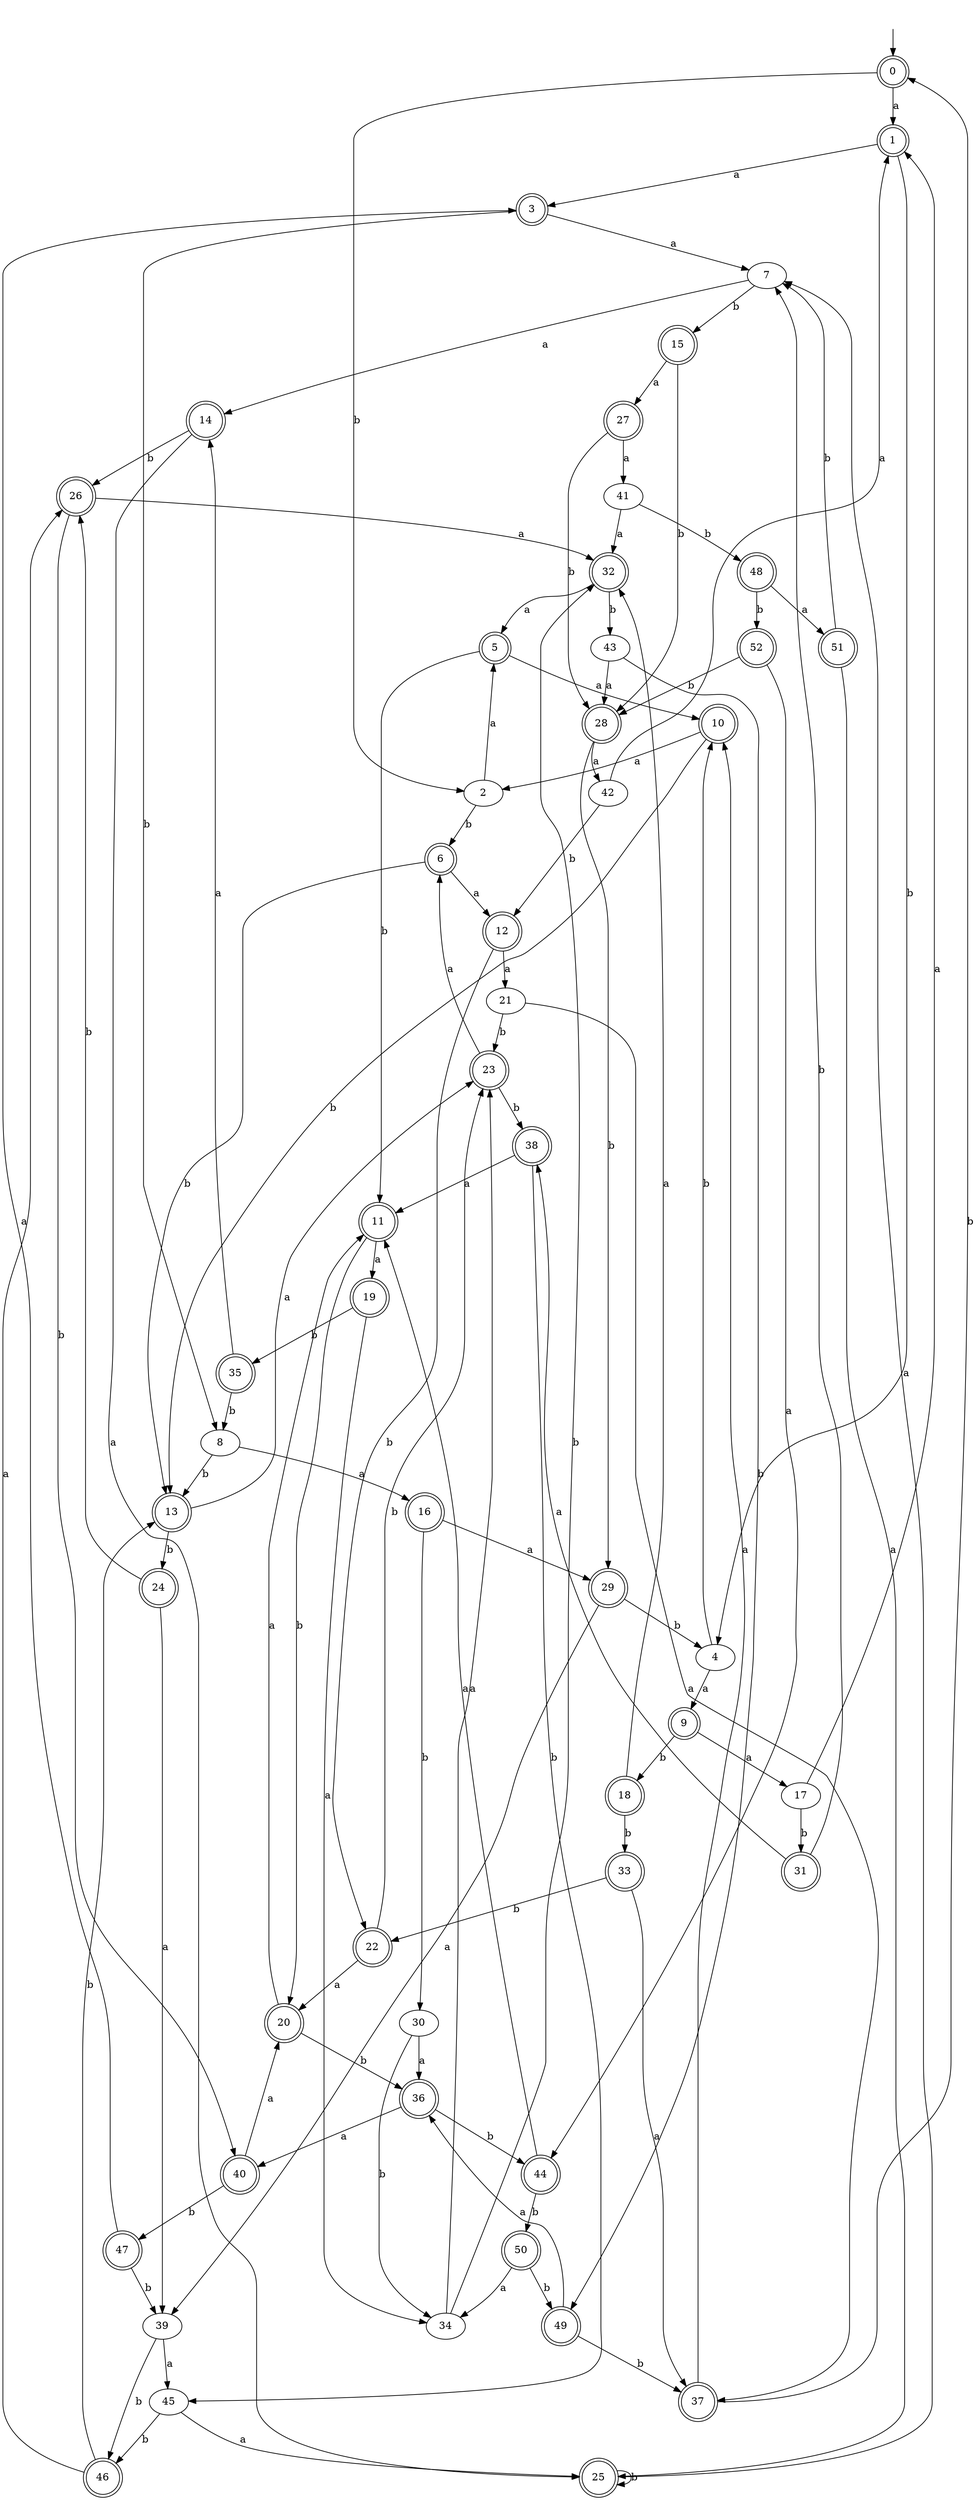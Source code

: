 digraph RandomDFA {
  __start0 [label="", shape=none];
  __start0 -> 0 [label=""];
  0 [shape=circle] [shape=doublecircle]
  0 -> 1 [label="a"]
  0 -> 2 [label="b"]
  1 [shape=doublecircle]
  1 -> 3 [label="a"]
  1 -> 4 [label="b"]
  2
  2 -> 5 [label="a"]
  2 -> 6 [label="b"]
  3 [shape=doublecircle]
  3 -> 7 [label="a"]
  3 -> 8 [label="b"]
  4
  4 -> 9 [label="a"]
  4 -> 10 [label="b"]
  5 [shape=doublecircle]
  5 -> 10 [label="a"]
  5 -> 11 [label="b"]
  6 [shape=doublecircle]
  6 -> 12 [label="a"]
  6 -> 13 [label="b"]
  7
  7 -> 14 [label="a"]
  7 -> 15 [label="b"]
  8
  8 -> 16 [label="a"]
  8 -> 13 [label="b"]
  9 [shape=doublecircle]
  9 -> 17 [label="a"]
  9 -> 18 [label="b"]
  10 [shape=doublecircle]
  10 -> 2 [label="a"]
  10 -> 13 [label="b"]
  11 [shape=doublecircle]
  11 -> 19 [label="a"]
  11 -> 20 [label="b"]
  12 [shape=doublecircle]
  12 -> 21 [label="a"]
  12 -> 22 [label="b"]
  13 [shape=doublecircle]
  13 -> 23 [label="a"]
  13 -> 24 [label="b"]
  14 [shape=doublecircle]
  14 -> 25 [label="a"]
  14 -> 26 [label="b"]
  15 [shape=doublecircle]
  15 -> 27 [label="a"]
  15 -> 28 [label="b"]
  16 [shape=doublecircle]
  16 -> 29 [label="a"]
  16 -> 30 [label="b"]
  17
  17 -> 1 [label="a"]
  17 -> 31 [label="b"]
  18 [shape=doublecircle]
  18 -> 32 [label="a"]
  18 -> 33 [label="b"]
  19 [shape=doublecircle]
  19 -> 34 [label="a"]
  19 -> 35 [label="b"]
  20 [shape=doublecircle]
  20 -> 11 [label="a"]
  20 -> 36 [label="b"]
  21
  21 -> 37 [label="a"]
  21 -> 23 [label="b"]
  22 [shape=doublecircle]
  22 -> 20 [label="a"]
  22 -> 23 [label="b"]
  23 [shape=doublecircle]
  23 -> 6 [label="a"]
  23 -> 38 [label="b"]
  24 [shape=doublecircle]
  24 -> 39 [label="a"]
  24 -> 26 [label="b"]
  25 [shape=doublecircle]
  25 -> 7 [label="a"]
  25 -> 25 [label="b"]
  26 [shape=doublecircle]
  26 -> 32 [label="a"]
  26 -> 40 [label="b"]
  27 [shape=doublecircle]
  27 -> 41 [label="a"]
  27 -> 28 [label="b"]
  28 [shape=doublecircle]
  28 -> 42 [label="a"]
  28 -> 29 [label="b"]
  29 [shape=doublecircle]
  29 -> 39 [label="a"]
  29 -> 4 [label="b"]
  30
  30 -> 36 [label="a"]
  30 -> 34 [label="b"]
  31 [shape=doublecircle]
  31 -> 38 [label="a"]
  31 -> 7 [label="b"]
  32 [shape=doublecircle]
  32 -> 5 [label="a"]
  32 -> 43 [label="b"]
  33 [shape=doublecircle]
  33 -> 37 [label="a"]
  33 -> 22 [label="b"]
  34
  34 -> 23 [label="a"]
  34 -> 32 [label="b"]
  35 [shape=doublecircle]
  35 -> 14 [label="a"]
  35 -> 8 [label="b"]
  36 [shape=doublecircle]
  36 -> 40 [label="a"]
  36 -> 44 [label="b"]
  37 [shape=doublecircle]
  37 -> 10 [label="a"]
  37 -> 0 [label="b"]
  38 [shape=doublecircle]
  38 -> 11 [label="a"]
  38 -> 45 [label="b"]
  39
  39 -> 45 [label="a"]
  39 -> 46 [label="b"]
  40 [shape=doublecircle]
  40 -> 20 [label="a"]
  40 -> 47 [label="b"]
  41
  41 -> 32 [label="a"]
  41 -> 48 [label="b"]
  42
  42 -> 1 [label="a"]
  42 -> 12 [label="b"]
  43
  43 -> 28 [label="a"]
  43 -> 49 [label="b"]
  44 [shape=doublecircle]
  44 -> 11 [label="a"]
  44 -> 50 [label="b"]
  45
  45 -> 25 [label="a"]
  45 -> 46 [label="b"]
  46 [shape=doublecircle]
  46 -> 26 [label="a"]
  46 -> 13 [label="b"]
  47 [shape=doublecircle]
  47 -> 3 [label="a"]
  47 -> 39 [label="b"]
  48 [shape=doublecircle]
  48 -> 51 [label="a"]
  48 -> 52 [label="b"]
  49 [shape=doublecircle]
  49 -> 36 [label="a"]
  49 -> 37 [label="b"]
  50 [shape=doublecircle]
  50 -> 34 [label="a"]
  50 -> 49 [label="b"]
  51 [shape=doublecircle]
  51 -> 25 [label="a"]
  51 -> 7 [label="b"]
  52 [shape=doublecircle]
  52 -> 44 [label="a"]
  52 -> 28 [label="b"]
}
